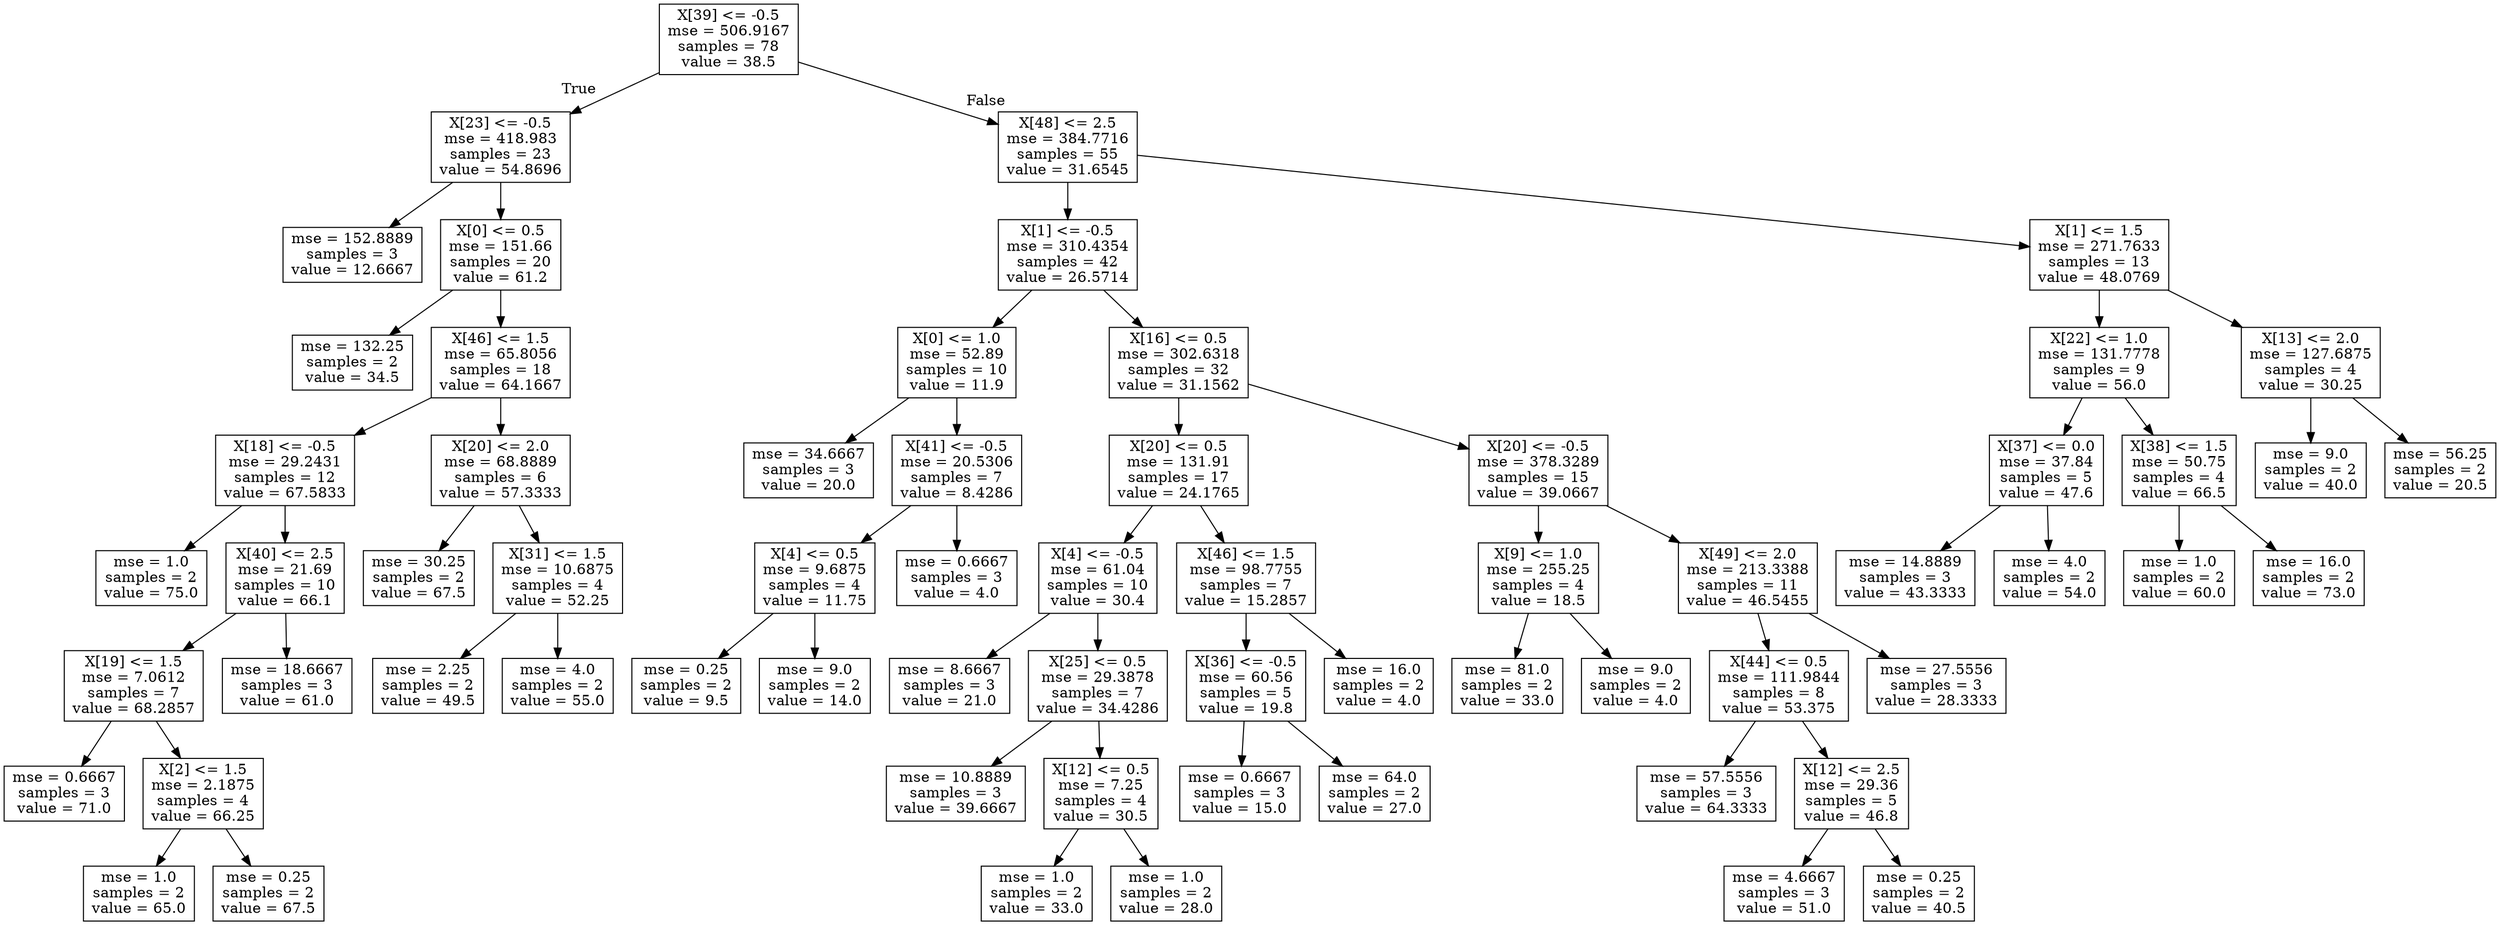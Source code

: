 digraph Tree {
node [shape=box] ;
0 [label="X[39] <= -0.5\nmse = 506.9167\nsamples = 78\nvalue = 38.5"] ;
1 [label="X[23] <= -0.5\nmse = 418.983\nsamples = 23\nvalue = 54.8696"] ;
0 -> 1 [labeldistance=2.5, labelangle=45, headlabel="True"] ;
2 [label="mse = 152.8889\nsamples = 3\nvalue = 12.6667"] ;
1 -> 2 ;
3 [label="X[0] <= 0.5\nmse = 151.66\nsamples = 20\nvalue = 61.2"] ;
1 -> 3 ;
4 [label="mse = 132.25\nsamples = 2\nvalue = 34.5"] ;
3 -> 4 ;
5 [label="X[46] <= 1.5\nmse = 65.8056\nsamples = 18\nvalue = 64.1667"] ;
3 -> 5 ;
6 [label="X[18] <= -0.5\nmse = 29.2431\nsamples = 12\nvalue = 67.5833"] ;
5 -> 6 ;
7 [label="mse = 1.0\nsamples = 2\nvalue = 75.0"] ;
6 -> 7 ;
8 [label="X[40] <= 2.5\nmse = 21.69\nsamples = 10\nvalue = 66.1"] ;
6 -> 8 ;
9 [label="X[19] <= 1.5\nmse = 7.0612\nsamples = 7\nvalue = 68.2857"] ;
8 -> 9 ;
10 [label="mse = 0.6667\nsamples = 3\nvalue = 71.0"] ;
9 -> 10 ;
11 [label="X[2] <= 1.5\nmse = 2.1875\nsamples = 4\nvalue = 66.25"] ;
9 -> 11 ;
12 [label="mse = 1.0\nsamples = 2\nvalue = 65.0"] ;
11 -> 12 ;
13 [label="mse = 0.25\nsamples = 2\nvalue = 67.5"] ;
11 -> 13 ;
14 [label="mse = 18.6667\nsamples = 3\nvalue = 61.0"] ;
8 -> 14 ;
15 [label="X[20] <= 2.0\nmse = 68.8889\nsamples = 6\nvalue = 57.3333"] ;
5 -> 15 ;
16 [label="mse = 30.25\nsamples = 2\nvalue = 67.5"] ;
15 -> 16 ;
17 [label="X[31] <= 1.5\nmse = 10.6875\nsamples = 4\nvalue = 52.25"] ;
15 -> 17 ;
18 [label="mse = 2.25\nsamples = 2\nvalue = 49.5"] ;
17 -> 18 ;
19 [label="mse = 4.0\nsamples = 2\nvalue = 55.0"] ;
17 -> 19 ;
20 [label="X[48] <= 2.5\nmse = 384.7716\nsamples = 55\nvalue = 31.6545"] ;
0 -> 20 [labeldistance=2.5, labelangle=-45, headlabel="False"] ;
21 [label="X[1] <= -0.5\nmse = 310.4354\nsamples = 42\nvalue = 26.5714"] ;
20 -> 21 ;
22 [label="X[0] <= 1.0\nmse = 52.89\nsamples = 10\nvalue = 11.9"] ;
21 -> 22 ;
23 [label="mse = 34.6667\nsamples = 3\nvalue = 20.0"] ;
22 -> 23 ;
24 [label="X[41] <= -0.5\nmse = 20.5306\nsamples = 7\nvalue = 8.4286"] ;
22 -> 24 ;
25 [label="X[4] <= 0.5\nmse = 9.6875\nsamples = 4\nvalue = 11.75"] ;
24 -> 25 ;
26 [label="mse = 0.25\nsamples = 2\nvalue = 9.5"] ;
25 -> 26 ;
27 [label="mse = 9.0\nsamples = 2\nvalue = 14.0"] ;
25 -> 27 ;
28 [label="mse = 0.6667\nsamples = 3\nvalue = 4.0"] ;
24 -> 28 ;
29 [label="X[16] <= 0.5\nmse = 302.6318\nsamples = 32\nvalue = 31.1562"] ;
21 -> 29 ;
30 [label="X[20] <= 0.5\nmse = 131.91\nsamples = 17\nvalue = 24.1765"] ;
29 -> 30 ;
31 [label="X[4] <= -0.5\nmse = 61.04\nsamples = 10\nvalue = 30.4"] ;
30 -> 31 ;
32 [label="mse = 8.6667\nsamples = 3\nvalue = 21.0"] ;
31 -> 32 ;
33 [label="X[25] <= 0.5\nmse = 29.3878\nsamples = 7\nvalue = 34.4286"] ;
31 -> 33 ;
34 [label="mse = 10.8889\nsamples = 3\nvalue = 39.6667"] ;
33 -> 34 ;
35 [label="X[12] <= 0.5\nmse = 7.25\nsamples = 4\nvalue = 30.5"] ;
33 -> 35 ;
36 [label="mse = 1.0\nsamples = 2\nvalue = 33.0"] ;
35 -> 36 ;
37 [label="mse = 1.0\nsamples = 2\nvalue = 28.0"] ;
35 -> 37 ;
38 [label="X[46] <= 1.5\nmse = 98.7755\nsamples = 7\nvalue = 15.2857"] ;
30 -> 38 ;
39 [label="X[36] <= -0.5\nmse = 60.56\nsamples = 5\nvalue = 19.8"] ;
38 -> 39 ;
40 [label="mse = 0.6667\nsamples = 3\nvalue = 15.0"] ;
39 -> 40 ;
41 [label="mse = 64.0\nsamples = 2\nvalue = 27.0"] ;
39 -> 41 ;
42 [label="mse = 16.0\nsamples = 2\nvalue = 4.0"] ;
38 -> 42 ;
43 [label="X[20] <= -0.5\nmse = 378.3289\nsamples = 15\nvalue = 39.0667"] ;
29 -> 43 ;
44 [label="X[9] <= 1.0\nmse = 255.25\nsamples = 4\nvalue = 18.5"] ;
43 -> 44 ;
45 [label="mse = 81.0\nsamples = 2\nvalue = 33.0"] ;
44 -> 45 ;
46 [label="mse = 9.0\nsamples = 2\nvalue = 4.0"] ;
44 -> 46 ;
47 [label="X[49] <= 2.0\nmse = 213.3388\nsamples = 11\nvalue = 46.5455"] ;
43 -> 47 ;
48 [label="X[44] <= 0.5\nmse = 111.9844\nsamples = 8\nvalue = 53.375"] ;
47 -> 48 ;
49 [label="mse = 57.5556\nsamples = 3\nvalue = 64.3333"] ;
48 -> 49 ;
50 [label="X[12] <= 2.5\nmse = 29.36\nsamples = 5\nvalue = 46.8"] ;
48 -> 50 ;
51 [label="mse = 4.6667\nsamples = 3\nvalue = 51.0"] ;
50 -> 51 ;
52 [label="mse = 0.25\nsamples = 2\nvalue = 40.5"] ;
50 -> 52 ;
53 [label="mse = 27.5556\nsamples = 3\nvalue = 28.3333"] ;
47 -> 53 ;
54 [label="X[1] <= 1.5\nmse = 271.7633\nsamples = 13\nvalue = 48.0769"] ;
20 -> 54 ;
55 [label="X[22] <= 1.0\nmse = 131.7778\nsamples = 9\nvalue = 56.0"] ;
54 -> 55 ;
56 [label="X[37] <= 0.0\nmse = 37.84\nsamples = 5\nvalue = 47.6"] ;
55 -> 56 ;
57 [label="mse = 14.8889\nsamples = 3\nvalue = 43.3333"] ;
56 -> 57 ;
58 [label="mse = 4.0\nsamples = 2\nvalue = 54.0"] ;
56 -> 58 ;
59 [label="X[38] <= 1.5\nmse = 50.75\nsamples = 4\nvalue = 66.5"] ;
55 -> 59 ;
60 [label="mse = 1.0\nsamples = 2\nvalue = 60.0"] ;
59 -> 60 ;
61 [label="mse = 16.0\nsamples = 2\nvalue = 73.0"] ;
59 -> 61 ;
62 [label="X[13] <= 2.0\nmse = 127.6875\nsamples = 4\nvalue = 30.25"] ;
54 -> 62 ;
63 [label="mse = 9.0\nsamples = 2\nvalue = 40.0"] ;
62 -> 63 ;
64 [label="mse = 56.25\nsamples = 2\nvalue = 20.5"] ;
62 -> 64 ;
}